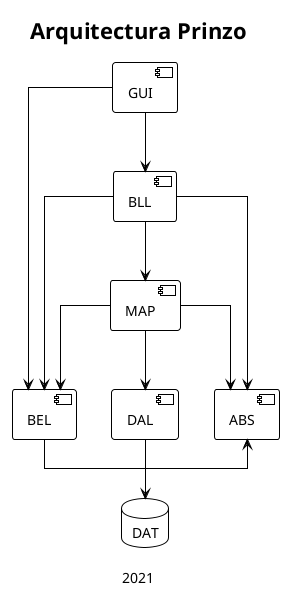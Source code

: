 @startuml Arquitecturas

' ===========================================
' Author:       Gerardo Tordoya
' Create date:  2023-06-09
' Description:  2021 - Arquitectura de Prinzo
' ===========================================

' --- CONFIGURACIÓN ------------------------------------------------------------

skinparam linetype ortho
!theme plain

' --- TÍTULO -------------------------------------------------------------------

title Arquitectura Prinzo

' --- ENTIDAD ------------------------------------------------------------------

[GUI]

[BEL]

[ABS]

[BLL]

[MAP]

[DAL]

database "DAT" {
}

' --- RELACIÓN -----------------------------------------------------------------

GUI -down-> BLL
BLL -down-> MAP
MAP -down-> DAL
DAL -down-> DAT

GUI --> BEL
GUI -[hidden]down-> ABS

BLL --> BEL
BLL --> ABS

MAP --> BEL
MAP --> ABS

BEL  -> ABS

' --- SUBTÍTULO ----------------------------------------------------------------

caption 2021

' --- FIN ----------------------------------------------------------------------

@enduml
